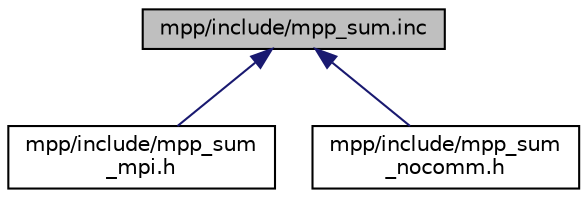 digraph "mpp/include/mpp_sum.inc"
{
 // INTERACTIVE_SVG=YES
 // LATEX_PDF_SIZE
  edge [fontname="Helvetica",fontsize="10",labelfontname="Helvetica",labelfontsize="10"];
  node [fontname="Helvetica",fontsize="10",shape=record];
  Node1 [label="mpp/include/mpp_sum.inc",height=0.2,width=0.4,color="black", fillcolor="grey75", style="filled", fontcolor="black",tooltip="Summation routines for mpp_mod."];
  Node1 -> Node2 [dir="back",color="midnightblue",fontsize="10",style="solid",fontname="Helvetica"];
  Node2 [label="mpp/include/mpp_sum\l_mpi.h",height=0.2,width=0.4,color="black", fillcolor="white", style="filled",URL="$mpp__sum__mpi_8h_source.html",tooltip=" "];
  Node1 -> Node3 [dir="back",color="midnightblue",fontsize="10",style="solid",fontname="Helvetica"];
  Node3 [label="mpp/include/mpp_sum\l_nocomm.h",height=0.2,width=0.4,color="black", fillcolor="white", style="filled",URL="$mpp__sum__nocomm_8h_source.html",tooltip=" "];
}
